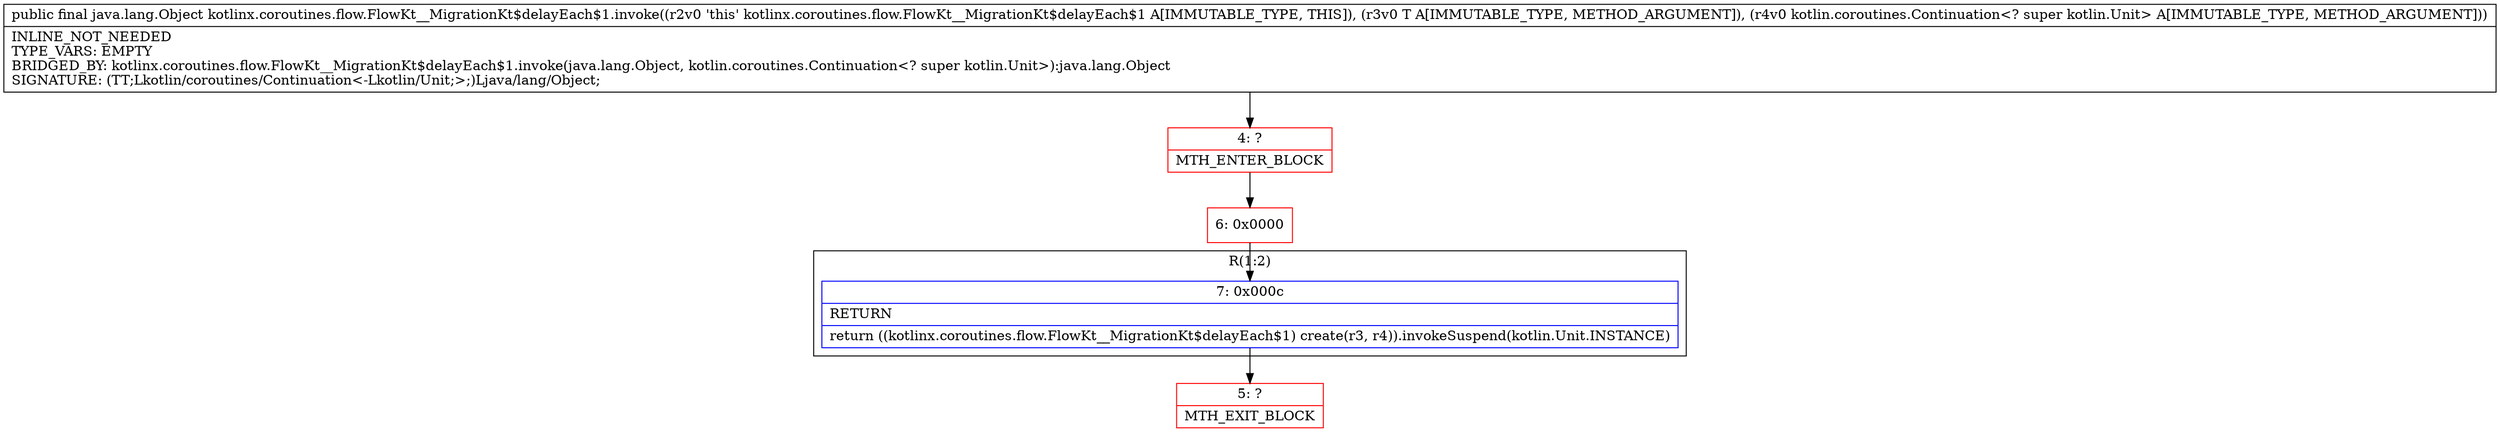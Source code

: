 digraph "CFG forkotlinx.coroutines.flow.FlowKt__MigrationKt$delayEach$1.invoke(Ljava\/lang\/Object;Lkotlin\/coroutines\/Continuation;)Ljava\/lang\/Object;" {
subgraph cluster_Region_1849531871 {
label = "R(1:2)";
node [shape=record,color=blue];
Node_7 [shape=record,label="{7\:\ 0x000c|RETURN\l|return ((kotlinx.coroutines.flow.FlowKt__MigrationKt$delayEach$1) create(r3, r4)).invokeSuspend(kotlin.Unit.INSTANCE)\l}"];
}
Node_4 [shape=record,color=red,label="{4\:\ ?|MTH_ENTER_BLOCK\l}"];
Node_6 [shape=record,color=red,label="{6\:\ 0x0000}"];
Node_5 [shape=record,color=red,label="{5\:\ ?|MTH_EXIT_BLOCK\l}"];
MethodNode[shape=record,label="{public final java.lang.Object kotlinx.coroutines.flow.FlowKt__MigrationKt$delayEach$1.invoke((r2v0 'this' kotlinx.coroutines.flow.FlowKt__MigrationKt$delayEach$1 A[IMMUTABLE_TYPE, THIS]), (r3v0 T A[IMMUTABLE_TYPE, METHOD_ARGUMENT]), (r4v0 kotlin.coroutines.Continuation\<? super kotlin.Unit\> A[IMMUTABLE_TYPE, METHOD_ARGUMENT]))  | INLINE_NOT_NEEDED\lTYPE_VARS: EMPTY\lBRIDGED_BY: kotlinx.coroutines.flow.FlowKt__MigrationKt$delayEach$1.invoke(java.lang.Object, kotlin.coroutines.Continuation\<? super kotlin.Unit\>):java.lang.Object\lSIGNATURE: (TT;Lkotlin\/coroutines\/Continuation\<\-Lkotlin\/Unit;\>;)Ljava\/lang\/Object;\l}"];
MethodNode -> Node_4;Node_7 -> Node_5;
Node_4 -> Node_6;
Node_6 -> Node_7;
}

